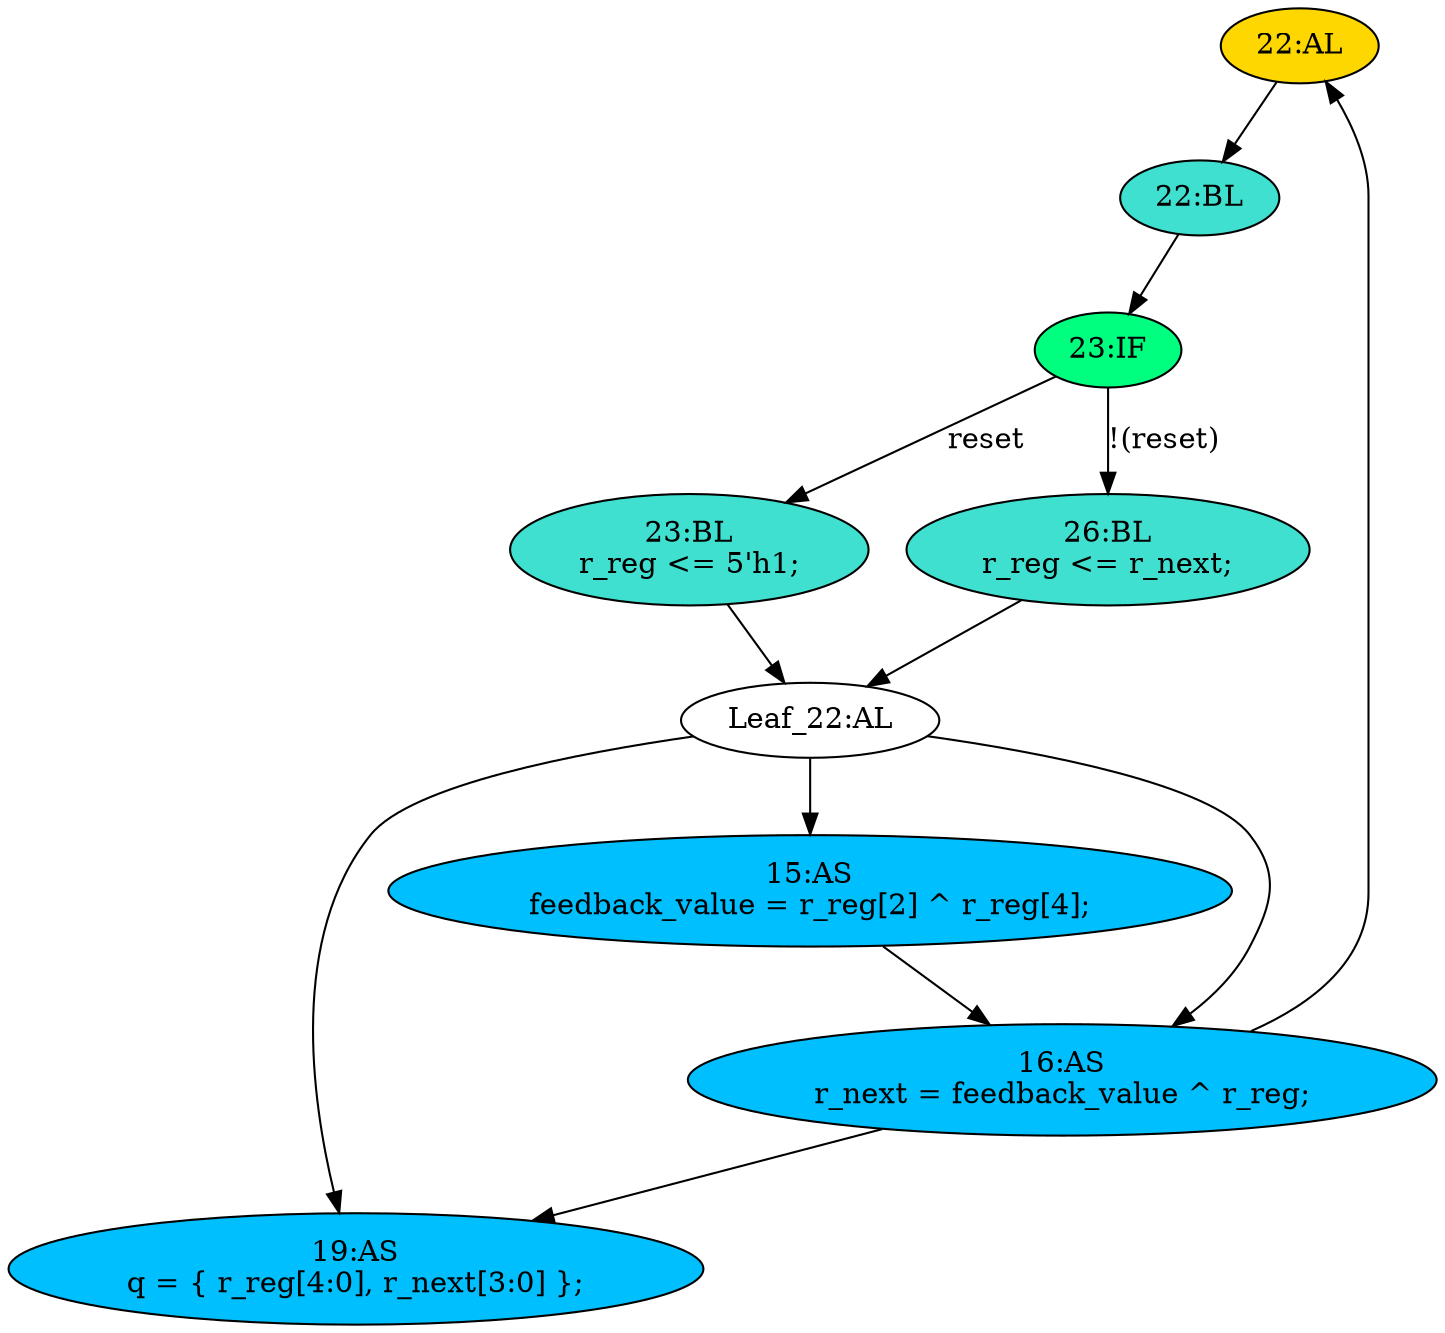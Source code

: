 strict digraph "compose( ,  )" {
	node [label="\N"];
	"22:AL"	[ast="<pyverilog.vparser.ast.Always object at 0x7f331e126850>",
		clk_sens=True,
		fillcolor=gold,
		label="22:AL",
		sens="['clk']",
		statements="[]",
		style=filled,
		typ=Always,
		use_var="['reset', 'r_next']"];
	"22:BL"	[ast="<pyverilog.vparser.ast.Block object at 0x7f331e126ad0>",
		fillcolor=turquoise,
		label="22:BL",
		statements="[]",
		style=filled,
		typ=Block];
	"22:AL" -> "22:BL"	[cond="[]",
		lineno=None];
	"23:IF"	[ast="<pyverilog.vparser.ast.IfStatement object at 0x7f331e126450>",
		fillcolor=springgreen,
		label="23:IF",
		statements="[]",
		style=filled,
		typ=IfStatement];
	"26:BL"	[ast="<pyverilog.vparser.ast.Block object at 0x7f331e49ee50>",
		fillcolor=turquoise,
		label="26:BL
r_reg <= r_next;",
		statements="[<pyverilog.vparser.ast.NonblockingSubstitution object at 0x7f331e1aae90>]",
		style=filled,
		typ=Block];
	"23:IF" -> "26:BL"	[cond="['reset']",
		label="!(reset)",
		lineno=23];
	"23:BL"	[ast="<pyverilog.vparser.ast.Block object at 0x7f331e126750>",
		fillcolor=turquoise,
		label="23:BL
r_reg <= 5'h1;",
		statements="[<pyverilog.vparser.ast.NonblockingSubstitution object at 0x7f331e126290>]",
		style=filled,
		typ=Block];
	"23:IF" -> "23:BL"	[cond="['reset']",
		label=reset,
		lineno=23];
	"22:BL" -> "23:IF"	[cond="[]",
		lineno=None];
	"16:AS"	[ast="<pyverilog.vparser.ast.Assign object at 0x7f331e0cecd0>",
		def_var="['r_next']",
		fillcolor=deepskyblue,
		label="16:AS
r_next = feedback_value ^ r_reg;",
		statements="[]",
		style=filled,
		typ=Assign,
		use_var="['feedback_value', 'r_reg']"];
	"16:AS" -> "22:AL";
	"19:AS"	[ast="<pyverilog.vparser.ast.Assign object at 0x7f331e13d6d0>",
		def_var="['q']",
		fillcolor=deepskyblue,
		label="19:AS
q = { r_reg[4:0], r_next[3:0] };",
		statements="[]",
		style=filled,
		typ=Assign,
		use_var="['r_reg', 'r_next']"];
	"16:AS" -> "19:AS";
	"Leaf_22:AL"	[def_var="['r_reg']",
		label="Leaf_22:AL"];
	"26:BL" -> "Leaf_22:AL"	[cond="[]",
		lineno=None];
	"Leaf_22:AL" -> "16:AS";
	"Leaf_22:AL" -> "19:AS";
	"15:AS"	[ast="<pyverilog.vparser.ast.Assign object at 0x7f331e123e10>",
		def_var="['feedback_value']",
		fillcolor=deepskyblue,
		label="15:AS
feedback_value = r_reg[2] ^ r_reg[4];",
		statements="[]",
		style=filled,
		typ=Assign,
		use_var="['r_reg', 'r_reg']"];
	"Leaf_22:AL" -> "15:AS";
	"15:AS" -> "16:AS";
	"23:BL" -> "Leaf_22:AL"	[cond="[]",
		lineno=None];
}

